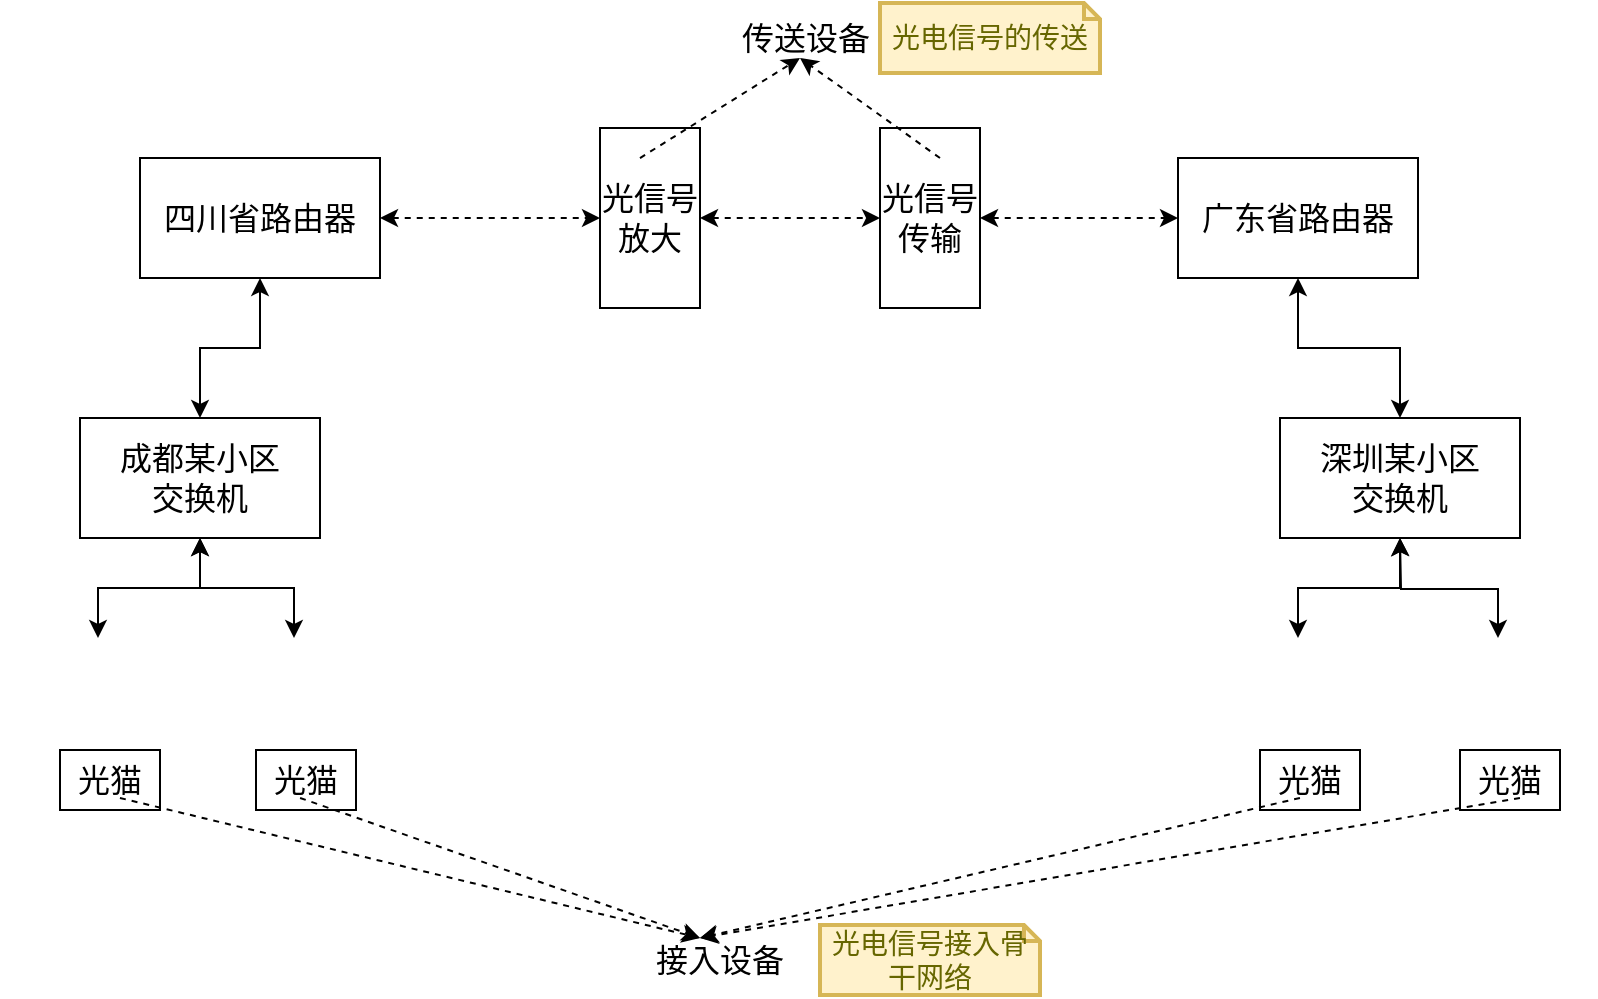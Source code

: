 <mxfile version="17.2.4" type="github">
  <diagram id="rSv-zCjtWpbRmkRwzaWN" name="Page-1">
    <mxGraphModel dx="1050" dy="702" grid="1" gridSize="10" guides="1" tooltips="1" connect="1" arrows="1" fold="1" page="1" pageScale="1" pageWidth="827" pageHeight="1169" math="0" shadow="0">
      <root>
        <mxCell id="0" />
        <mxCell id="1" parent="0" />
        <mxCell id="Kw4TD0Fx0s2Q0TaNbcHM-9" value="" style="group" vertex="1" connectable="0" parent="1">
          <mxGeometry x="108" y="390" width="98" height="98" as="geometry" />
        </mxCell>
        <mxCell id="Kw4TD0Fx0s2Q0TaNbcHM-7" value="光猫" style="rounded=0;whiteSpace=wrap;html=1;fontSize=16;" vertex="1" parent="Kw4TD0Fx0s2Q0TaNbcHM-9">
          <mxGeometry x="30" y="56" width="50" height="30" as="geometry" />
        </mxCell>
        <mxCell id="Kw4TD0Fx0s2Q0TaNbcHM-8" value="" style="shape=image;html=1;verticalAlign=top;verticalLabelPosition=bottom;labelBackgroundColor=#ffffff;imageAspect=0;aspect=fixed;image=https://cdn2.iconfinder.com/data/icons/user-interface-169/32/home-128.png;fontSize=16;container=0;" vertex="1" parent="Kw4TD0Fx0s2Q0TaNbcHM-9">
          <mxGeometry width="98" height="98" as="geometry" />
        </mxCell>
        <mxCell id="Kw4TD0Fx0s2Q0TaNbcHM-10" value="" style="group" vertex="1" connectable="0" parent="1">
          <mxGeometry x="10" y="390" width="98" height="98" as="geometry" />
        </mxCell>
        <mxCell id="Kw4TD0Fx0s2Q0TaNbcHM-11" value="光猫" style="rounded=0;whiteSpace=wrap;html=1;fontSize=16;" vertex="1" parent="Kw4TD0Fx0s2Q0TaNbcHM-10">
          <mxGeometry x="30" y="56" width="50" height="30" as="geometry" />
        </mxCell>
        <mxCell id="Kw4TD0Fx0s2Q0TaNbcHM-12" value="" style="shape=image;html=1;verticalAlign=top;verticalLabelPosition=bottom;labelBackgroundColor=#ffffff;imageAspect=0;aspect=fixed;image=https://cdn2.iconfinder.com/data/icons/user-interface-169/32/home-128.png;fontSize=16;container=0;" vertex="1" parent="Kw4TD0Fx0s2Q0TaNbcHM-10">
          <mxGeometry width="98" height="98" as="geometry" />
        </mxCell>
        <mxCell id="Kw4TD0Fx0s2Q0TaNbcHM-13" value="" style="group" vertex="1" connectable="0" parent="1">
          <mxGeometry x="710" y="390" width="98" height="98" as="geometry" />
        </mxCell>
        <mxCell id="Kw4TD0Fx0s2Q0TaNbcHM-14" value="光猫" style="rounded=0;whiteSpace=wrap;html=1;fontSize=16;" vertex="1" parent="Kw4TD0Fx0s2Q0TaNbcHM-13">
          <mxGeometry x="30" y="56" width="50" height="30" as="geometry" />
        </mxCell>
        <mxCell id="Kw4TD0Fx0s2Q0TaNbcHM-15" value="" style="shape=image;html=1;verticalAlign=top;verticalLabelPosition=bottom;labelBackgroundColor=#ffffff;imageAspect=0;aspect=fixed;image=https://cdn2.iconfinder.com/data/icons/user-interface-169/32/home-128.png;fontSize=16;container=0;" vertex="1" parent="Kw4TD0Fx0s2Q0TaNbcHM-13">
          <mxGeometry width="98" height="98" as="geometry" />
        </mxCell>
        <mxCell id="Kw4TD0Fx0s2Q0TaNbcHM-16" value="" style="group" vertex="1" connectable="0" parent="1">
          <mxGeometry x="610" y="390" width="98" height="98" as="geometry" />
        </mxCell>
        <mxCell id="Kw4TD0Fx0s2Q0TaNbcHM-17" value="光猫" style="rounded=0;whiteSpace=wrap;html=1;fontSize=16;" vertex="1" parent="Kw4TD0Fx0s2Q0TaNbcHM-16">
          <mxGeometry x="30" y="56" width="50" height="30" as="geometry" />
        </mxCell>
        <mxCell id="Kw4TD0Fx0s2Q0TaNbcHM-18" value="" style="shape=image;html=1;verticalAlign=top;verticalLabelPosition=bottom;labelBackgroundColor=#ffffff;imageAspect=0;aspect=fixed;image=https://cdn2.iconfinder.com/data/icons/user-interface-169/32/home-128.png;fontSize=16;container=0;" vertex="1" parent="Kw4TD0Fx0s2Q0TaNbcHM-16">
          <mxGeometry width="98" height="98" as="geometry" />
        </mxCell>
        <mxCell id="Kw4TD0Fx0s2Q0TaNbcHM-27" style="edgeStyle=orthogonalEdgeStyle;rounded=0;orthogonalLoop=1;jettySize=auto;html=1;exitX=0.5;exitY=0;exitDx=0;exitDy=0;entryX=0.5;entryY=1;entryDx=0;entryDy=0;fontSize=16;startArrow=classic;startFill=1;" edge="1" parent="1" source="Kw4TD0Fx0s2Q0TaNbcHM-19" target="Kw4TD0Fx0s2Q0TaNbcHM-20">
          <mxGeometry relative="1" as="geometry" />
        </mxCell>
        <mxCell id="Kw4TD0Fx0s2Q0TaNbcHM-19" value="成都某小区&lt;br&gt;交换机" style="rounded=0;whiteSpace=wrap;html=1;fontSize=16;" vertex="1" parent="1">
          <mxGeometry x="50" y="280" width="120" height="60" as="geometry" />
        </mxCell>
        <mxCell id="Kw4TD0Fx0s2Q0TaNbcHM-35" style="edgeStyle=orthogonalEdgeStyle;rounded=0;orthogonalLoop=1;jettySize=auto;html=1;exitX=1;exitY=0.5;exitDx=0;exitDy=0;entryX=0;entryY=0.5;entryDx=0;entryDy=0;fontSize=16;startArrow=classic;startFill=1;dashed=1;" edge="1" parent="1" source="Kw4TD0Fx0s2Q0TaNbcHM-20" target="Kw4TD0Fx0s2Q0TaNbcHM-33">
          <mxGeometry relative="1" as="geometry" />
        </mxCell>
        <mxCell id="Kw4TD0Fx0s2Q0TaNbcHM-20" value="四川省路由器" style="rounded=0;whiteSpace=wrap;html=1;fontSize=16;" vertex="1" parent="1">
          <mxGeometry x="80" y="150" width="120" height="60" as="geometry" />
        </mxCell>
        <mxCell id="Kw4TD0Fx0s2Q0TaNbcHM-21" value="广东省路由器" style="rounded=0;whiteSpace=wrap;html=1;fontSize=16;" vertex="1" parent="1">
          <mxGeometry x="599" y="150" width="120" height="60" as="geometry" />
        </mxCell>
        <mxCell id="Kw4TD0Fx0s2Q0TaNbcHM-32" style="edgeStyle=orthogonalEdgeStyle;rounded=0;orthogonalLoop=1;jettySize=auto;html=1;exitX=0.5;exitY=0;exitDx=0;exitDy=0;entryX=0.5;entryY=1;entryDx=0;entryDy=0;fontSize=16;startArrow=classic;startFill=1;" edge="1" parent="1" source="Kw4TD0Fx0s2Q0TaNbcHM-22" target="Kw4TD0Fx0s2Q0TaNbcHM-21">
          <mxGeometry relative="1" as="geometry" />
        </mxCell>
        <mxCell id="Kw4TD0Fx0s2Q0TaNbcHM-22" value="深圳某小区&lt;br&gt;交换机" style="rounded=0;whiteSpace=wrap;html=1;fontSize=16;" vertex="1" parent="1">
          <mxGeometry x="650" y="280" width="120" height="60" as="geometry" />
        </mxCell>
        <mxCell id="Kw4TD0Fx0s2Q0TaNbcHM-23" style="edgeStyle=orthogonalEdgeStyle;rounded=0;orthogonalLoop=1;jettySize=auto;html=1;exitX=0.5;exitY=0;exitDx=0;exitDy=0;entryX=0.5;entryY=1;entryDx=0;entryDy=0;fontSize=16;startArrow=classic;startFill=1;" edge="1" parent="1" source="Kw4TD0Fx0s2Q0TaNbcHM-12" target="Kw4TD0Fx0s2Q0TaNbcHM-19">
          <mxGeometry relative="1" as="geometry" />
        </mxCell>
        <mxCell id="Kw4TD0Fx0s2Q0TaNbcHM-24" style="edgeStyle=orthogonalEdgeStyle;rounded=0;orthogonalLoop=1;jettySize=auto;html=1;exitX=0.5;exitY=0;exitDx=0;exitDy=0;entryX=0.5;entryY=1;entryDx=0;entryDy=0;fontSize=16;startArrow=classic;startFill=1;" edge="1" parent="1" source="Kw4TD0Fx0s2Q0TaNbcHM-8" target="Kw4TD0Fx0s2Q0TaNbcHM-19">
          <mxGeometry relative="1" as="geometry" />
        </mxCell>
        <mxCell id="Kw4TD0Fx0s2Q0TaNbcHM-25" style="edgeStyle=orthogonalEdgeStyle;rounded=0;orthogonalLoop=1;jettySize=auto;html=1;exitX=0.5;exitY=0;exitDx=0;exitDy=0;entryX=0.5;entryY=1;entryDx=0;entryDy=0;fontSize=16;startArrow=classic;startFill=1;" edge="1" parent="1" source="Kw4TD0Fx0s2Q0TaNbcHM-18" target="Kw4TD0Fx0s2Q0TaNbcHM-22">
          <mxGeometry relative="1" as="geometry" />
        </mxCell>
        <mxCell id="Kw4TD0Fx0s2Q0TaNbcHM-26" style="edgeStyle=orthogonalEdgeStyle;rounded=0;orthogonalLoop=1;jettySize=auto;html=1;exitX=0.5;exitY=0;exitDx=0;exitDy=0;fontSize=16;startArrow=classic;startFill=1;" edge="1" parent="1" source="Kw4TD0Fx0s2Q0TaNbcHM-15">
          <mxGeometry relative="1" as="geometry">
            <mxPoint x="710" y="340" as="targetPoint" />
          </mxGeometry>
        </mxCell>
        <mxCell id="Kw4TD0Fx0s2Q0TaNbcHM-36" style="edgeStyle=orthogonalEdgeStyle;rounded=0;orthogonalLoop=1;jettySize=auto;html=1;exitX=1;exitY=0.5;exitDx=0;exitDy=0;entryX=0;entryY=0.5;entryDx=0;entryDy=0;fontSize=16;startArrow=classic;startFill=1;dashed=1;" edge="1" parent="1" source="Kw4TD0Fx0s2Q0TaNbcHM-33" target="Kw4TD0Fx0s2Q0TaNbcHM-34">
          <mxGeometry relative="1" as="geometry" />
        </mxCell>
        <mxCell id="Kw4TD0Fx0s2Q0TaNbcHM-33" value="光信号放大" style="rounded=0;whiteSpace=wrap;html=1;fontSize=16;" vertex="1" parent="1">
          <mxGeometry x="310" y="135" width="50" height="90" as="geometry" />
        </mxCell>
        <mxCell id="Kw4TD0Fx0s2Q0TaNbcHM-37" style="edgeStyle=orthogonalEdgeStyle;rounded=0;orthogonalLoop=1;jettySize=auto;html=1;exitX=1;exitY=0.5;exitDx=0;exitDy=0;entryX=0;entryY=0.5;entryDx=0;entryDy=0;fontSize=16;startArrow=classic;startFill=1;dashed=1;" edge="1" parent="1" source="Kw4TD0Fx0s2Q0TaNbcHM-34" target="Kw4TD0Fx0s2Q0TaNbcHM-21">
          <mxGeometry relative="1" as="geometry" />
        </mxCell>
        <mxCell id="Kw4TD0Fx0s2Q0TaNbcHM-34" value="光信号传输" style="rounded=0;whiteSpace=wrap;html=1;fontSize=16;" vertex="1" parent="1">
          <mxGeometry x="450" y="135" width="50" height="90" as="geometry" />
        </mxCell>
        <mxCell id="Kw4TD0Fx0s2Q0TaNbcHM-41" value="" style="endArrow=classic;html=1;rounded=0;dashed=1;fontSize=16;exitX=0.612;exitY=0.816;exitDx=0;exitDy=0;exitPerimeter=0;" edge="1" parent="1" source="Kw4TD0Fx0s2Q0TaNbcHM-12">
          <mxGeometry width="50" height="50" relative="1" as="geometry">
            <mxPoint x="260" y="510" as="sourcePoint" />
            <mxPoint x="360" y="540" as="targetPoint" />
          </mxGeometry>
        </mxCell>
        <mxCell id="Kw4TD0Fx0s2Q0TaNbcHM-42" value="" style="endArrow=classic;html=1;rounded=0;dashed=1;fontSize=16;exitX=0.531;exitY=0.816;exitDx=0;exitDy=0;exitPerimeter=0;" edge="1" parent="1" source="Kw4TD0Fx0s2Q0TaNbcHM-8">
          <mxGeometry width="50" height="50" relative="1" as="geometry">
            <mxPoint x="79.976" y="479.968" as="sourcePoint" />
            <mxPoint x="360" y="540" as="targetPoint" />
          </mxGeometry>
        </mxCell>
        <mxCell id="Kw4TD0Fx0s2Q0TaNbcHM-43" value="" style="endArrow=classic;html=1;rounded=0;dashed=1;fontSize=16;exitX=0.51;exitY=0.816;exitDx=0;exitDy=0;exitPerimeter=0;" edge="1" parent="1" source="Kw4TD0Fx0s2Q0TaNbcHM-18">
          <mxGeometry width="50" height="50" relative="1" as="geometry">
            <mxPoint x="89.976" y="489.968" as="sourcePoint" />
            <mxPoint x="360" y="540" as="targetPoint" />
          </mxGeometry>
        </mxCell>
        <mxCell id="Kw4TD0Fx0s2Q0TaNbcHM-44" value="" style="endArrow=classic;html=1;rounded=0;dashed=1;fontSize=16;exitX=0.612;exitY=0.816;exitDx=0;exitDy=0;exitPerimeter=0;" edge="1" parent="1" source="Kw4TD0Fx0s2Q0TaNbcHM-15">
          <mxGeometry width="50" height="50" relative="1" as="geometry">
            <mxPoint x="99.976" y="499.968" as="sourcePoint" />
            <mxPoint x="360" y="540" as="targetPoint" />
          </mxGeometry>
        </mxCell>
        <mxCell id="Kw4TD0Fx0s2Q0TaNbcHM-45" value="接入设备" style="text;html=1;strokeColor=none;fillColor=none;align=center;verticalAlign=middle;whiteSpace=wrap;rounded=0;fontSize=16;" vertex="1" parent="1">
          <mxGeometry x="330" y="536" width="80" height="30" as="geometry" />
        </mxCell>
        <mxCell id="Kw4TD0Fx0s2Q0TaNbcHM-46" value="" style="endArrow=classic;html=1;rounded=0;dashed=1;fontSize=16;exitX=0.4;exitY=0.167;exitDx=0;exitDy=0;exitPerimeter=0;" edge="1" parent="1" source="Kw4TD0Fx0s2Q0TaNbcHM-33">
          <mxGeometry width="50" height="50" relative="1" as="geometry">
            <mxPoint x="400" y="320" as="sourcePoint" />
            <mxPoint x="410" y="100" as="targetPoint" />
          </mxGeometry>
        </mxCell>
        <mxCell id="Kw4TD0Fx0s2Q0TaNbcHM-47" value="" style="endArrow=classic;html=1;rounded=0;dashed=1;fontSize=16;exitX=0.6;exitY=0.167;exitDx=0;exitDy=0;exitPerimeter=0;" edge="1" parent="1" source="Kw4TD0Fx0s2Q0TaNbcHM-34">
          <mxGeometry width="50" height="50" relative="1" as="geometry">
            <mxPoint x="520" y="109.091" as="sourcePoint" />
            <mxPoint x="410" y="100" as="targetPoint" />
          </mxGeometry>
        </mxCell>
        <mxCell id="Kw4TD0Fx0s2Q0TaNbcHM-48" value="传送设备" style="text;html=1;strokeColor=none;fillColor=none;align=center;verticalAlign=middle;whiteSpace=wrap;rounded=0;fontSize=16;" vertex="1" parent="1">
          <mxGeometry x="373" y="75" width="80" height="30" as="geometry" />
        </mxCell>
        <mxCell id="Kw4TD0Fx0s2Q0TaNbcHM-49" value="光电信号的传送" style="shape=note;strokeWidth=2;fontSize=14;size=8;whiteSpace=wrap;html=1;fillColor=#fff2cc;strokeColor=#d6b656;fontColor=#666600;" vertex="1" parent="1">
          <mxGeometry x="450" y="72.5" width="110" height="35" as="geometry" />
        </mxCell>
        <mxCell id="Kw4TD0Fx0s2Q0TaNbcHM-50" value="光电信号接入骨干网络" style="shape=note;strokeWidth=2;fontSize=14;size=8;whiteSpace=wrap;html=1;fillColor=#fff2cc;strokeColor=#d6b656;fontColor=#666600;" vertex="1" parent="1">
          <mxGeometry x="420" y="533.5" width="110" height="35" as="geometry" />
        </mxCell>
      </root>
    </mxGraphModel>
  </diagram>
</mxfile>
